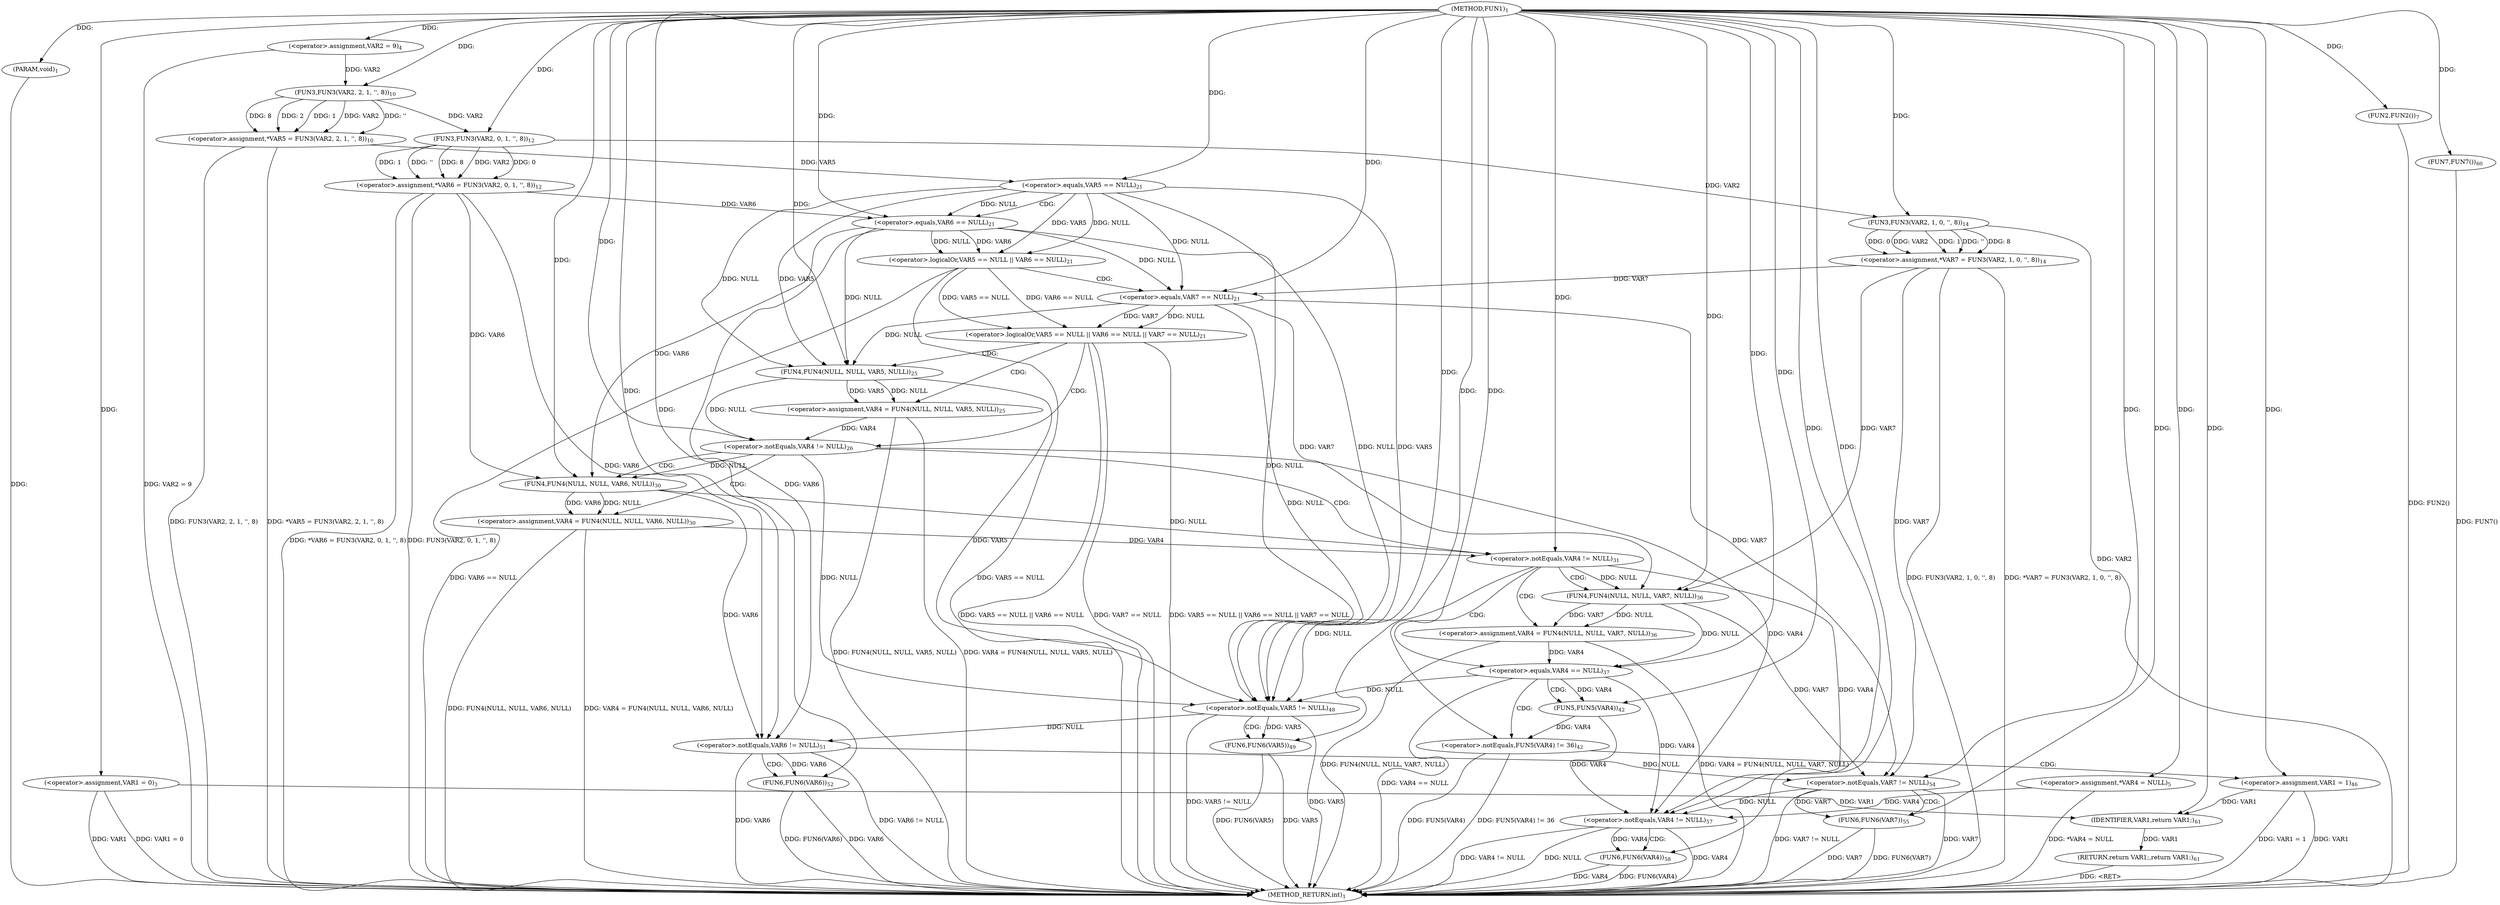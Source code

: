 digraph "FUN1" {  
"8" [label = <(METHOD,FUN1)<SUB>1</SUB>> ]
"146" [label = <(METHOD_RETURN,int)<SUB>1</SUB>> ]
"9" [label = <(PARAM,void)<SUB>1</SUB>> ]
"12" [label = <(&lt;operator&gt;.assignment,VAR1 = 0)<SUB>3</SUB>> ]
"16" [label = <(&lt;operator&gt;.assignment,VAR2 = 9)<SUB>4</SUB>> ]
"20" [label = <(&lt;operator&gt;.assignment,*VAR4 = NULL)<SUB>5</SUB>> ]
"23" [label = <(FUN2,FUN2())<SUB>7</SUB>> ]
"25" [label = <(&lt;operator&gt;.assignment,*VAR5 = FUN3(VAR2, 2, 1, '', 8))<SUB>10</SUB>> ]
"34" [label = <(&lt;operator&gt;.assignment,*VAR6 = FUN3(VAR2, 0, 1, '', 8))<SUB>12</SUB>> ]
"43" [label = <(&lt;operator&gt;.assignment,*VAR7 = FUN3(VAR2, 1, 0, '', 8))<SUB>14</SUB>> ]
"65" [label = <(&lt;operator&gt;.assignment,VAR4 = FUN4(NULL, NULL, VAR5, NULL))<SUB>25</SUB>> ]
"78" [label = <(&lt;operator&gt;.assignment,VAR4 = FUN4(NULL, NULL, VAR6, NULL))<SUB>30</SUB>> ]
"91" [label = <(&lt;operator&gt;.assignment,VAR4 = FUN4(NULL, NULL, VAR7, NULL))<SUB>36</SUB>> ]
"111" [label = <(&lt;operator&gt;.assignment,VAR1 = 1)<SUB>46</SUB>> ]
"143" [label = <(FUN7,FUN7())<SUB>60</SUB>> ]
"144" [label = <(RETURN,return VAR1;,return VAR1;)<SUB>61</SUB>> ]
"52" [label = <(&lt;operator&gt;.logicalOr,VAR5 == NULL || VAR6 == NULL || VAR7 == NULL)<SUB>21</SUB>> ]
"73" [label = <(&lt;operator&gt;.notEquals,VAR4 != NULL)<SUB>26</SUB>> ]
"86" [label = <(&lt;operator&gt;.notEquals,VAR4 != NULL)<SUB>31</SUB>> ]
"99" [label = <(&lt;operator&gt;.equals,VAR4 == NULL)<SUB>37</SUB>> ]
"105" [label = <(&lt;operator&gt;.notEquals,FUN5(VAR4) != 36)<SUB>42</SUB>> ]
"116" [label = <(&lt;operator&gt;.notEquals,VAR5 != NULL)<SUB>48</SUB>> ]
"123" [label = <(&lt;operator&gt;.notEquals,VAR6 != NULL)<SUB>51</SUB>> ]
"130" [label = <(&lt;operator&gt;.notEquals,VAR7 != NULL)<SUB>54</SUB>> ]
"137" [label = <(&lt;operator&gt;.notEquals,VAR4 != NULL)<SUB>57</SUB>> ]
"145" [label = <(IDENTIFIER,VAR1,return VAR1;)<SUB>61</SUB>> ]
"27" [label = <(FUN3,FUN3(VAR2, 2, 1, '', 8))<SUB>10</SUB>> ]
"36" [label = <(FUN3,FUN3(VAR2, 0, 1, '', 8))<SUB>12</SUB>> ]
"45" [label = <(FUN3,FUN3(VAR2, 1, 0, '', 8))<SUB>14</SUB>> ]
"67" [label = <(FUN4,FUN4(NULL, NULL, VAR5, NULL))<SUB>25</SUB>> ]
"80" [label = <(FUN4,FUN4(NULL, NULL, VAR6, NULL))<SUB>30</SUB>> ]
"93" [label = <(FUN4,FUN4(NULL, NULL, VAR7, NULL))<SUB>36</SUB>> ]
"120" [label = <(FUN6,FUN6(VAR5))<SUB>49</SUB>> ]
"127" [label = <(FUN6,FUN6(VAR6))<SUB>52</SUB>> ]
"134" [label = <(FUN6,FUN6(VAR7))<SUB>55</SUB>> ]
"141" [label = <(FUN6,FUN6(VAR4))<SUB>58</SUB>> ]
"53" [label = <(&lt;operator&gt;.logicalOr,VAR5 == NULL || VAR6 == NULL)<SUB>21</SUB>> ]
"60" [label = <(&lt;operator&gt;.equals,VAR7 == NULL)<SUB>21</SUB>> ]
"106" [label = <(FUN5,FUN5(VAR4))<SUB>42</SUB>> ]
"54" [label = <(&lt;operator&gt;.equals,VAR5 == NULL)<SUB>21</SUB>> ]
"57" [label = <(&lt;operator&gt;.equals,VAR6 == NULL)<SUB>21</SUB>> ]
  "144" -> "146"  [ label = "DDG: &lt;RET&gt;"] 
  "9" -> "146"  [ label = "DDG: "] 
  "12" -> "146"  [ label = "DDG: VAR1"] 
  "12" -> "146"  [ label = "DDG: VAR1 = 0"] 
  "16" -> "146"  [ label = "DDG: VAR2 = 9"] 
  "20" -> "146"  [ label = "DDG: *VAR4 = NULL"] 
  "23" -> "146"  [ label = "DDG: FUN2()"] 
  "25" -> "146"  [ label = "DDG: FUN3(VAR2, 2, 1, '', 8)"] 
  "25" -> "146"  [ label = "DDG: *VAR5 = FUN3(VAR2, 2, 1, '', 8)"] 
  "34" -> "146"  [ label = "DDG: FUN3(VAR2, 0, 1, '', 8)"] 
  "34" -> "146"  [ label = "DDG: *VAR6 = FUN3(VAR2, 0, 1, '', 8)"] 
  "45" -> "146"  [ label = "DDG: VAR2"] 
  "43" -> "146"  [ label = "DDG: FUN3(VAR2, 1, 0, '', 8)"] 
  "43" -> "146"  [ label = "DDG: *VAR7 = FUN3(VAR2, 1, 0, '', 8)"] 
  "53" -> "146"  [ label = "DDG: VAR5 == NULL"] 
  "53" -> "146"  [ label = "DDG: VAR6 == NULL"] 
  "52" -> "146"  [ label = "DDG: VAR5 == NULL || VAR6 == NULL"] 
  "52" -> "146"  [ label = "DDG: VAR7 == NULL"] 
  "52" -> "146"  [ label = "DDG: VAR5 == NULL || VAR6 == NULL || VAR7 == NULL"] 
  "65" -> "146"  [ label = "DDG: FUN4(NULL, NULL, VAR5, NULL)"] 
  "65" -> "146"  [ label = "DDG: VAR4 = FUN4(NULL, NULL, VAR5, NULL)"] 
  "78" -> "146"  [ label = "DDG: FUN4(NULL, NULL, VAR6, NULL)"] 
  "78" -> "146"  [ label = "DDG: VAR4 = FUN4(NULL, NULL, VAR6, NULL)"] 
  "91" -> "146"  [ label = "DDG: FUN4(NULL, NULL, VAR7, NULL)"] 
  "91" -> "146"  [ label = "DDG: VAR4 = FUN4(NULL, NULL, VAR7, NULL)"] 
  "99" -> "146"  [ label = "DDG: VAR4 == NULL"] 
  "105" -> "146"  [ label = "DDG: FUN5(VAR4)"] 
  "105" -> "146"  [ label = "DDG: FUN5(VAR4) != 36"] 
  "111" -> "146"  [ label = "DDG: VAR1"] 
  "111" -> "146"  [ label = "DDG: VAR1 = 1"] 
  "116" -> "146"  [ label = "DDG: VAR5"] 
  "116" -> "146"  [ label = "DDG: VAR5 != NULL"] 
  "120" -> "146"  [ label = "DDG: VAR5"] 
  "120" -> "146"  [ label = "DDG: FUN6(VAR5)"] 
  "123" -> "146"  [ label = "DDG: VAR6"] 
  "123" -> "146"  [ label = "DDG: VAR6 != NULL"] 
  "127" -> "146"  [ label = "DDG: VAR6"] 
  "127" -> "146"  [ label = "DDG: FUN6(VAR6)"] 
  "130" -> "146"  [ label = "DDG: VAR7"] 
  "130" -> "146"  [ label = "DDG: VAR7 != NULL"] 
  "134" -> "146"  [ label = "DDG: VAR7"] 
  "134" -> "146"  [ label = "DDG: FUN6(VAR7)"] 
  "137" -> "146"  [ label = "DDG: VAR4"] 
  "137" -> "146"  [ label = "DDG: NULL"] 
  "137" -> "146"  [ label = "DDG: VAR4 != NULL"] 
  "141" -> "146"  [ label = "DDG: VAR4"] 
  "141" -> "146"  [ label = "DDG: FUN6(VAR4)"] 
  "143" -> "146"  [ label = "DDG: FUN7()"] 
  "8" -> "9"  [ label = "DDG: "] 
  "8" -> "12"  [ label = "DDG: "] 
  "8" -> "16"  [ label = "DDG: "] 
  "8" -> "20"  [ label = "DDG: "] 
  "8" -> "23"  [ label = "DDG: "] 
  "27" -> "25"  [ label = "DDG: 8"] 
  "27" -> "25"  [ label = "DDG: 2"] 
  "27" -> "25"  [ label = "DDG: 1"] 
  "27" -> "25"  [ label = "DDG: VAR2"] 
  "27" -> "25"  [ label = "DDG: ''"] 
  "36" -> "34"  [ label = "DDG: VAR2"] 
  "36" -> "34"  [ label = "DDG: 0"] 
  "36" -> "34"  [ label = "DDG: 1"] 
  "36" -> "34"  [ label = "DDG: ''"] 
  "36" -> "34"  [ label = "DDG: 8"] 
  "45" -> "43"  [ label = "DDG: VAR2"] 
  "45" -> "43"  [ label = "DDG: 1"] 
  "45" -> "43"  [ label = "DDG: ''"] 
  "45" -> "43"  [ label = "DDG: 8"] 
  "45" -> "43"  [ label = "DDG: 0"] 
  "67" -> "65"  [ label = "DDG: NULL"] 
  "67" -> "65"  [ label = "DDG: VAR5"] 
  "80" -> "78"  [ label = "DDG: NULL"] 
  "80" -> "78"  [ label = "DDG: VAR6"] 
  "93" -> "91"  [ label = "DDG: NULL"] 
  "93" -> "91"  [ label = "DDG: VAR7"] 
  "8" -> "111"  [ label = "DDG: "] 
  "8" -> "143"  [ label = "DDG: "] 
  "145" -> "144"  [ label = "DDG: VAR1"] 
  "12" -> "145"  [ label = "DDG: VAR1"] 
  "111" -> "145"  [ label = "DDG: VAR1"] 
  "8" -> "145"  [ label = "DDG: "] 
  "16" -> "27"  [ label = "DDG: VAR2"] 
  "8" -> "27"  [ label = "DDG: "] 
  "27" -> "36"  [ label = "DDG: VAR2"] 
  "8" -> "36"  [ label = "DDG: "] 
  "36" -> "45"  [ label = "DDG: VAR2"] 
  "8" -> "45"  [ label = "DDG: "] 
  "53" -> "52"  [ label = "DDG: VAR5 == NULL"] 
  "53" -> "52"  [ label = "DDG: VAR6 == NULL"] 
  "60" -> "52"  [ label = "DDG: VAR7"] 
  "60" -> "52"  [ label = "DDG: NULL"] 
  "54" -> "67"  [ label = "DDG: NULL"] 
  "57" -> "67"  [ label = "DDG: NULL"] 
  "60" -> "67"  [ label = "DDG: NULL"] 
  "8" -> "67"  [ label = "DDG: "] 
  "54" -> "67"  [ label = "DDG: VAR5"] 
  "65" -> "73"  [ label = "DDG: VAR4"] 
  "8" -> "73"  [ label = "DDG: "] 
  "67" -> "73"  [ label = "DDG: NULL"] 
  "73" -> "80"  [ label = "DDG: NULL"] 
  "8" -> "80"  [ label = "DDG: "] 
  "34" -> "80"  [ label = "DDG: VAR6"] 
  "57" -> "80"  [ label = "DDG: VAR6"] 
  "78" -> "86"  [ label = "DDG: VAR4"] 
  "8" -> "86"  [ label = "DDG: "] 
  "80" -> "86"  [ label = "DDG: NULL"] 
  "86" -> "93"  [ label = "DDG: NULL"] 
  "8" -> "93"  [ label = "DDG: "] 
  "43" -> "93"  [ label = "DDG: VAR7"] 
  "60" -> "93"  [ label = "DDG: VAR7"] 
  "91" -> "99"  [ label = "DDG: VAR4"] 
  "8" -> "99"  [ label = "DDG: "] 
  "93" -> "99"  [ label = "DDG: NULL"] 
  "106" -> "105"  [ label = "DDG: VAR4"] 
  "8" -> "105"  [ label = "DDG: "] 
  "54" -> "116"  [ label = "DDG: VAR5"] 
  "67" -> "116"  [ label = "DDG: VAR5"] 
  "8" -> "116"  [ label = "DDG: "] 
  "54" -> "116"  [ label = "DDG: NULL"] 
  "57" -> "116"  [ label = "DDG: NULL"] 
  "60" -> "116"  [ label = "DDG: NULL"] 
  "73" -> "116"  [ label = "DDG: NULL"] 
  "86" -> "116"  [ label = "DDG: NULL"] 
  "99" -> "116"  [ label = "DDG: NULL"] 
  "34" -> "123"  [ label = "DDG: VAR6"] 
  "57" -> "123"  [ label = "DDG: VAR6"] 
  "80" -> "123"  [ label = "DDG: VAR6"] 
  "8" -> "123"  [ label = "DDG: "] 
  "116" -> "123"  [ label = "DDG: NULL"] 
  "43" -> "130"  [ label = "DDG: VAR7"] 
  "60" -> "130"  [ label = "DDG: VAR7"] 
  "93" -> "130"  [ label = "DDG: VAR7"] 
  "8" -> "130"  [ label = "DDG: "] 
  "123" -> "130"  [ label = "DDG: NULL"] 
  "20" -> "137"  [ label = "DDG: VAR4"] 
  "73" -> "137"  [ label = "DDG: VAR4"] 
  "86" -> "137"  [ label = "DDG: VAR4"] 
  "99" -> "137"  [ label = "DDG: VAR4"] 
  "106" -> "137"  [ label = "DDG: VAR4"] 
  "8" -> "137"  [ label = "DDG: "] 
  "130" -> "137"  [ label = "DDG: NULL"] 
  "54" -> "53"  [ label = "DDG: VAR5"] 
  "54" -> "53"  [ label = "DDG: NULL"] 
  "57" -> "53"  [ label = "DDG: VAR6"] 
  "57" -> "53"  [ label = "DDG: NULL"] 
  "43" -> "60"  [ label = "DDG: VAR7"] 
  "8" -> "60"  [ label = "DDG: "] 
  "54" -> "60"  [ label = "DDG: NULL"] 
  "57" -> "60"  [ label = "DDG: NULL"] 
  "99" -> "106"  [ label = "DDG: VAR4"] 
  "8" -> "106"  [ label = "DDG: "] 
  "116" -> "120"  [ label = "DDG: VAR5"] 
  "8" -> "120"  [ label = "DDG: "] 
  "123" -> "127"  [ label = "DDG: VAR6"] 
  "8" -> "127"  [ label = "DDG: "] 
  "130" -> "134"  [ label = "DDG: VAR7"] 
  "8" -> "134"  [ label = "DDG: "] 
  "137" -> "141"  [ label = "DDG: VAR4"] 
  "8" -> "141"  [ label = "DDG: "] 
  "25" -> "54"  [ label = "DDG: VAR5"] 
  "8" -> "54"  [ label = "DDG: "] 
  "34" -> "57"  [ label = "DDG: VAR6"] 
  "8" -> "57"  [ label = "DDG: "] 
  "54" -> "57"  [ label = "DDG: NULL"] 
  "52" -> "73"  [ label = "CDG: "] 
  "52" -> "67"  [ label = "CDG: "] 
  "52" -> "65"  [ label = "CDG: "] 
  "73" -> "80"  [ label = "CDG: "] 
  "73" -> "78"  [ label = "CDG: "] 
  "73" -> "86"  [ label = "CDG: "] 
  "86" -> "99"  [ label = "CDG: "] 
  "86" -> "91"  [ label = "CDG: "] 
  "86" -> "93"  [ label = "CDG: "] 
  "99" -> "106"  [ label = "CDG: "] 
  "99" -> "105"  [ label = "CDG: "] 
  "105" -> "111"  [ label = "CDG: "] 
  "116" -> "120"  [ label = "CDG: "] 
  "123" -> "127"  [ label = "CDG: "] 
  "130" -> "134"  [ label = "CDG: "] 
  "137" -> "141"  [ label = "CDG: "] 
  "53" -> "60"  [ label = "CDG: "] 
  "54" -> "57"  [ label = "CDG: "] 
}
